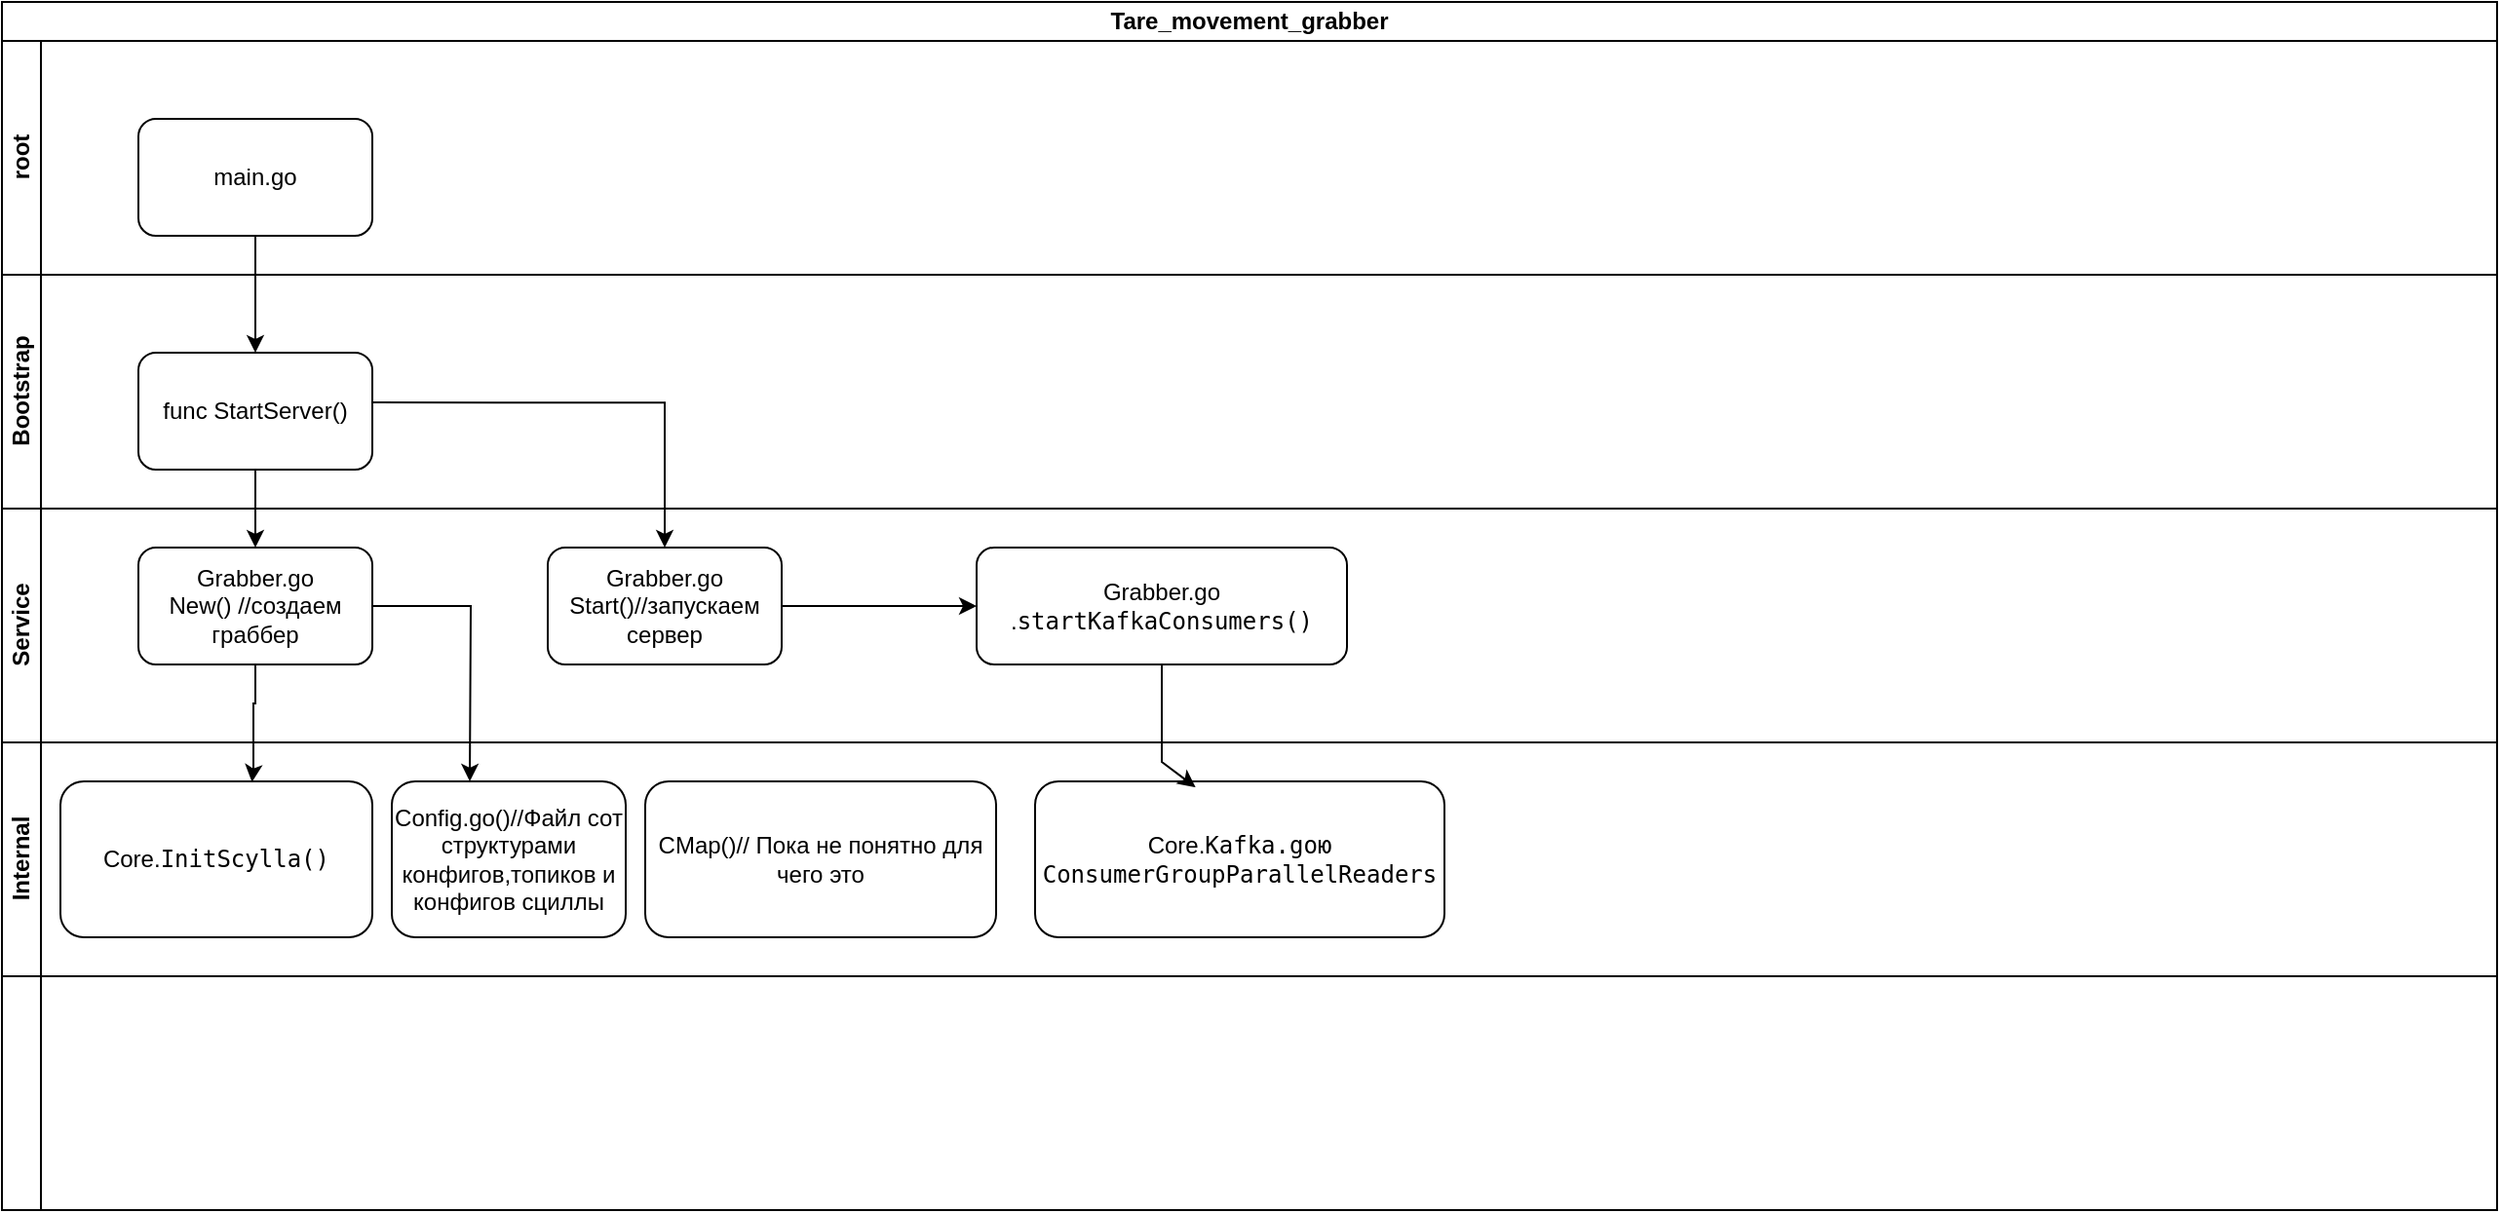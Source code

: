 <mxfile version="25.0.1">
  <diagram name="Страница — 1" id="4Rknf2xTYFXet3D9TINp">
    <mxGraphModel dx="1500" dy="924" grid="1" gridSize="10" guides="1" tooltips="1" connect="1" arrows="1" fold="1" page="1" pageScale="1" pageWidth="827" pageHeight="1169" math="0" shadow="0">
      <root>
        <mxCell id="0" />
        <mxCell id="1" parent="0" />
        <mxCell id="Nkf0lfcZuZS1kdWsEw5L-1" value="Tare_movement_grabber" style="swimlane;html=1;childLayout=stackLayout;resizeParent=1;resizeParentMax=0;horizontal=1;startSize=20;horizontalStack=0;whiteSpace=wrap;" parent="1" vertex="1">
          <mxGeometry x="90" y="60" width="1280" height="620" as="geometry" />
        </mxCell>
        <mxCell id="Nkf0lfcZuZS1kdWsEw5L-2" value="root" style="swimlane;html=1;startSize=20;horizontal=0;" parent="Nkf0lfcZuZS1kdWsEw5L-1" vertex="1">
          <mxGeometry y="20" width="1280" height="120" as="geometry" />
        </mxCell>
        <mxCell id="Tg6vZFPkg60tkRhzb7h7-2" value="main.go" style="rounded=1;whiteSpace=wrap;html=1;" parent="Nkf0lfcZuZS1kdWsEw5L-2" vertex="1">
          <mxGeometry x="70" y="40" width="120" height="60" as="geometry" />
        </mxCell>
        <mxCell id="Nkf0lfcZuZS1kdWsEw5L-3" value="Bootstrap" style="swimlane;html=1;startSize=20;horizontal=0;" parent="Nkf0lfcZuZS1kdWsEw5L-1" vertex="1">
          <mxGeometry y="140" width="1280" height="120" as="geometry" />
        </mxCell>
        <mxCell id="Tg6vZFPkg60tkRhzb7h7-3" value="func StartServer()" style="rounded=1;whiteSpace=wrap;html=1;" parent="Nkf0lfcZuZS1kdWsEw5L-3" vertex="1">
          <mxGeometry x="70" y="40" width="120" height="60" as="geometry" />
        </mxCell>
        <mxCell id="Nkf0lfcZuZS1kdWsEw5L-4" value="Service" style="swimlane;html=1;startSize=20;horizontal=0;" parent="Nkf0lfcZuZS1kdWsEw5L-1" vertex="1">
          <mxGeometry y="260" width="1280" height="120" as="geometry" />
        </mxCell>
        <mxCell id="tiql4oQqMmJiYOh7c0et-10" style="edgeStyle=orthogonalEdgeStyle;rounded=0;orthogonalLoop=1;jettySize=auto;html=1;" edge="1" parent="Nkf0lfcZuZS1kdWsEw5L-4" source="tiql4oQqMmJiYOh7c0et-1">
          <mxGeometry relative="1" as="geometry">
            <mxPoint x="240" y="140" as="targetPoint" />
          </mxGeometry>
        </mxCell>
        <mxCell id="tiql4oQqMmJiYOh7c0et-1" value="Grabber.go&lt;div&gt;New() //создаем граббер&lt;/div&gt;" style="rounded=1;whiteSpace=wrap;html=1;" vertex="1" parent="Nkf0lfcZuZS1kdWsEw5L-4">
          <mxGeometry x="70" y="20" width="120" height="60" as="geometry" />
        </mxCell>
        <mxCell id="tiql4oQqMmJiYOh7c0et-19" value="" style="edgeStyle=orthogonalEdgeStyle;rounded=0;orthogonalLoop=1;jettySize=auto;html=1;" edge="1" parent="Nkf0lfcZuZS1kdWsEw5L-4" source="tiql4oQqMmJiYOh7c0et-14" target="tiql4oQqMmJiYOh7c0et-18">
          <mxGeometry relative="1" as="geometry" />
        </mxCell>
        <mxCell id="tiql4oQqMmJiYOh7c0et-14" value="Grabber.go&lt;div&gt;Start()//запускаем сервер&lt;/div&gt;" style="rounded=1;whiteSpace=wrap;html=1;" vertex="1" parent="Nkf0lfcZuZS1kdWsEw5L-4">
          <mxGeometry x="280" y="20" width="120" height="60" as="geometry" />
        </mxCell>
        <mxCell id="tiql4oQqMmJiYOh7c0et-18" value="Grabber.go .&lt;code&gt;startKafkaConsumers()&lt;/code&gt;" style="whiteSpace=wrap;html=1;rounded=1;" vertex="1" parent="Nkf0lfcZuZS1kdWsEw5L-4">
          <mxGeometry x="500" y="20" width="190" height="60" as="geometry" />
        </mxCell>
        <mxCell id="tiql4oQqMmJiYOh7c0et-4" value="Internal" style="swimlane;html=1;startSize=20;horizontal=0;" vertex="1" parent="Nkf0lfcZuZS1kdWsEw5L-1">
          <mxGeometry y="380" width="1280" height="120" as="geometry" />
        </mxCell>
        <mxCell id="tiql4oQqMmJiYOh7c0et-5" value="Core.&lt;code&gt;InitScylla()&lt;/code&gt;" style="rounded=1;whiteSpace=wrap;html=1;" vertex="1" parent="tiql4oQqMmJiYOh7c0et-4">
          <mxGeometry x="30" y="20" width="160" height="80" as="geometry" />
        </mxCell>
        <mxCell id="tiql4oQqMmJiYOh7c0et-11" value="Config.go()//Файл сот структурами конфигов,топиков и конфигов сциллы" style="rounded=1;whiteSpace=wrap;html=1;" vertex="1" parent="tiql4oQqMmJiYOh7c0et-4">
          <mxGeometry x="200" y="20" width="120" height="80" as="geometry" />
        </mxCell>
        <mxCell id="tiql4oQqMmJiYOh7c0et-12" value="CMap()// Пока не понятно для чего это" style="rounded=1;whiteSpace=wrap;html=1;" vertex="1" parent="tiql4oQqMmJiYOh7c0et-4">
          <mxGeometry x="330" y="20" width="180" height="80" as="geometry" />
        </mxCell>
        <mxCell id="tiql4oQqMmJiYOh7c0et-16" value="Core.&lt;font face=&quot;monospace&quot;&gt;Kafka.goю&lt;/font&gt;&lt;code&gt;&lt;span class=&quot;hljs-function&quot;&gt; &lt;/span&gt;&lt;span class=&quot;hljs-title&quot;&gt;ConsumerGroupParallelReaders&lt;/span&gt;&lt;/code&gt;" style="rounded=1;whiteSpace=wrap;html=1;" vertex="1" parent="tiql4oQqMmJiYOh7c0et-4">
          <mxGeometry x="530" y="20" width="210" height="80" as="geometry" />
        </mxCell>
        <mxCell id="tiql4oQqMmJiYOh7c0et-3" style="swimlane;html=1;startSize=20;horizontal=0;" vertex="1" parent="Nkf0lfcZuZS1kdWsEw5L-1">
          <mxGeometry y="500" width="1280" height="120" as="geometry" />
        </mxCell>
        <mxCell id="Tg6vZFPkg60tkRhzb7h7-4" value="" style="endArrow=classic;html=1;rounded=0;exitX=0.5;exitY=1;exitDx=0;exitDy=0;entryX=0.5;entryY=0;entryDx=0;entryDy=0;" parent="Nkf0lfcZuZS1kdWsEw5L-1" source="Tg6vZFPkg60tkRhzb7h7-2" target="Tg6vZFPkg60tkRhzb7h7-3" edge="1">
          <mxGeometry width="50" height="50" relative="1" as="geometry">
            <mxPoint x="160" y="100" as="sourcePoint" />
            <mxPoint x="210" y="50" as="targetPoint" />
          </mxGeometry>
        </mxCell>
        <mxCell id="tiql4oQqMmJiYOh7c0et-2" value="" style="edgeStyle=orthogonalEdgeStyle;rounded=0;orthogonalLoop=1;jettySize=auto;html=1;" edge="1" parent="Nkf0lfcZuZS1kdWsEw5L-1" source="Tg6vZFPkg60tkRhzb7h7-3" target="tiql4oQqMmJiYOh7c0et-1">
          <mxGeometry relative="1" as="geometry" />
        </mxCell>
        <mxCell id="tiql4oQqMmJiYOh7c0et-8" value="" style="edgeStyle=orthogonalEdgeStyle;rounded=0;orthogonalLoop=1;jettySize=auto;html=1;entryX=0.614;entryY=0.004;entryDx=0;entryDy=0;entryPerimeter=0;exitX=0.5;exitY=1;exitDx=0;exitDy=0;" edge="1" parent="Nkf0lfcZuZS1kdWsEw5L-1" source="tiql4oQqMmJiYOh7c0et-1" target="tiql4oQqMmJiYOh7c0et-5">
          <mxGeometry relative="1" as="geometry">
            <mxPoint x="129.5" y="330" as="sourcePoint" />
            <mxPoint x="125.04" y="392.56" as="targetPoint" />
            <Array as="points">
              <mxPoint x="130" y="360" />
              <mxPoint x="129" y="360" />
              <mxPoint x="129" y="393" />
              <mxPoint x="128" y="393" />
            </Array>
          </mxGeometry>
        </mxCell>
        <mxCell id="tiql4oQqMmJiYOh7c0et-15" value="" style="edgeStyle=orthogonalEdgeStyle;rounded=0;orthogonalLoop=1;jettySize=auto;html=1;exitX=1.004;exitY=0.426;exitDx=0;exitDy=0;exitPerimeter=0;entryX=0.5;entryY=0;entryDx=0;entryDy=0;" edge="1" parent="Nkf0lfcZuZS1kdWsEw5L-1" source="Tg6vZFPkg60tkRhzb7h7-3" target="tiql4oQqMmJiYOh7c0et-14">
          <mxGeometry relative="1" as="geometry">
            <mxPoint x="140" y="250" as="sourcePoint" />
            <mxPoint x="140" y="290" as="targetPoint" />
          </mxGeometry>
        </mxCell>
        <mxCell id="tiql4oQqMmJiYOh7c0et-17" value="" style="endArrow=classic;html=1;rounded=0;exitX=0.5;exitY=1;exitDx=0;exitDy=0;entryX=0.392;entryY=0.038;entryDx=0;entryDy=0;entryPerimeter=0;" edge="1" parent="Nkf0lfcZuZS1kdWsEw5L-1" source="tiql4oQqMmJiYOh7c0et-18" target="tiql4oQqMmJiYOh7c0et-16">
          <mxGeometry width="50" height="50" relative="1" as="geometry">
            <mxPoint x="830" y="300" as="sourcePoint" />
            <mxPoint x="800" y="310" as="targetPoint" />
            <Array as="points">
              <mxPoint x="595" y="380" />
              <mxPoint x="595" y="390" />
            </Array>
          </mxGeometry>
        </mxCell>
      </root>
    </mxGraphModel>
  </diagram>
</mxfile>
